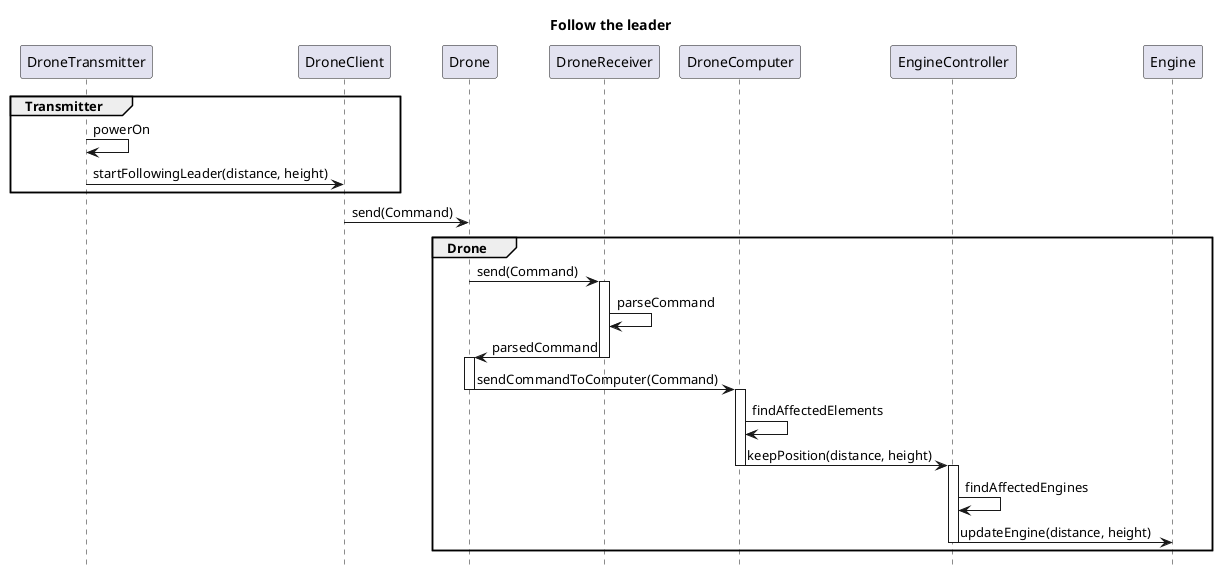 @startuml
hide footbox
title Follow the leader

participant DroneTransmitter
participant DroneClient
participant Drone
participant DroneReceiver
participant DroneComputer
participant EngineController
participant Engine

group Transmitter
DroneTransmitter -> DroneTransmitter: powerOn
DroneTransmitter -> DroneClient: startFollowingLeader(distance, height)
end
DroneClient -> Drone: send(Command)
group Drone
Drone -> DroneReceiver: send(Command)
activate DroneReceiver
DroneReceiver -> DroneReceiver: parseCommand
DroneReceiver -> Drone: parsedCommand
deactivate
activate Drone
Drone -> DroneComputer: sendCommandToComputer(Command)
deactivate
activate DroneComputer
DroneComputer -> DroneComputer: findAffectedElements
DroneComputer -> EngineController: keepPosition(distance, height)
deactivate
activate EngineController
EngineController -> EngineController: findAffectedEngines
EngineController -> Engine: updateEngine(distance, height)
deactivate
end
@enduml
